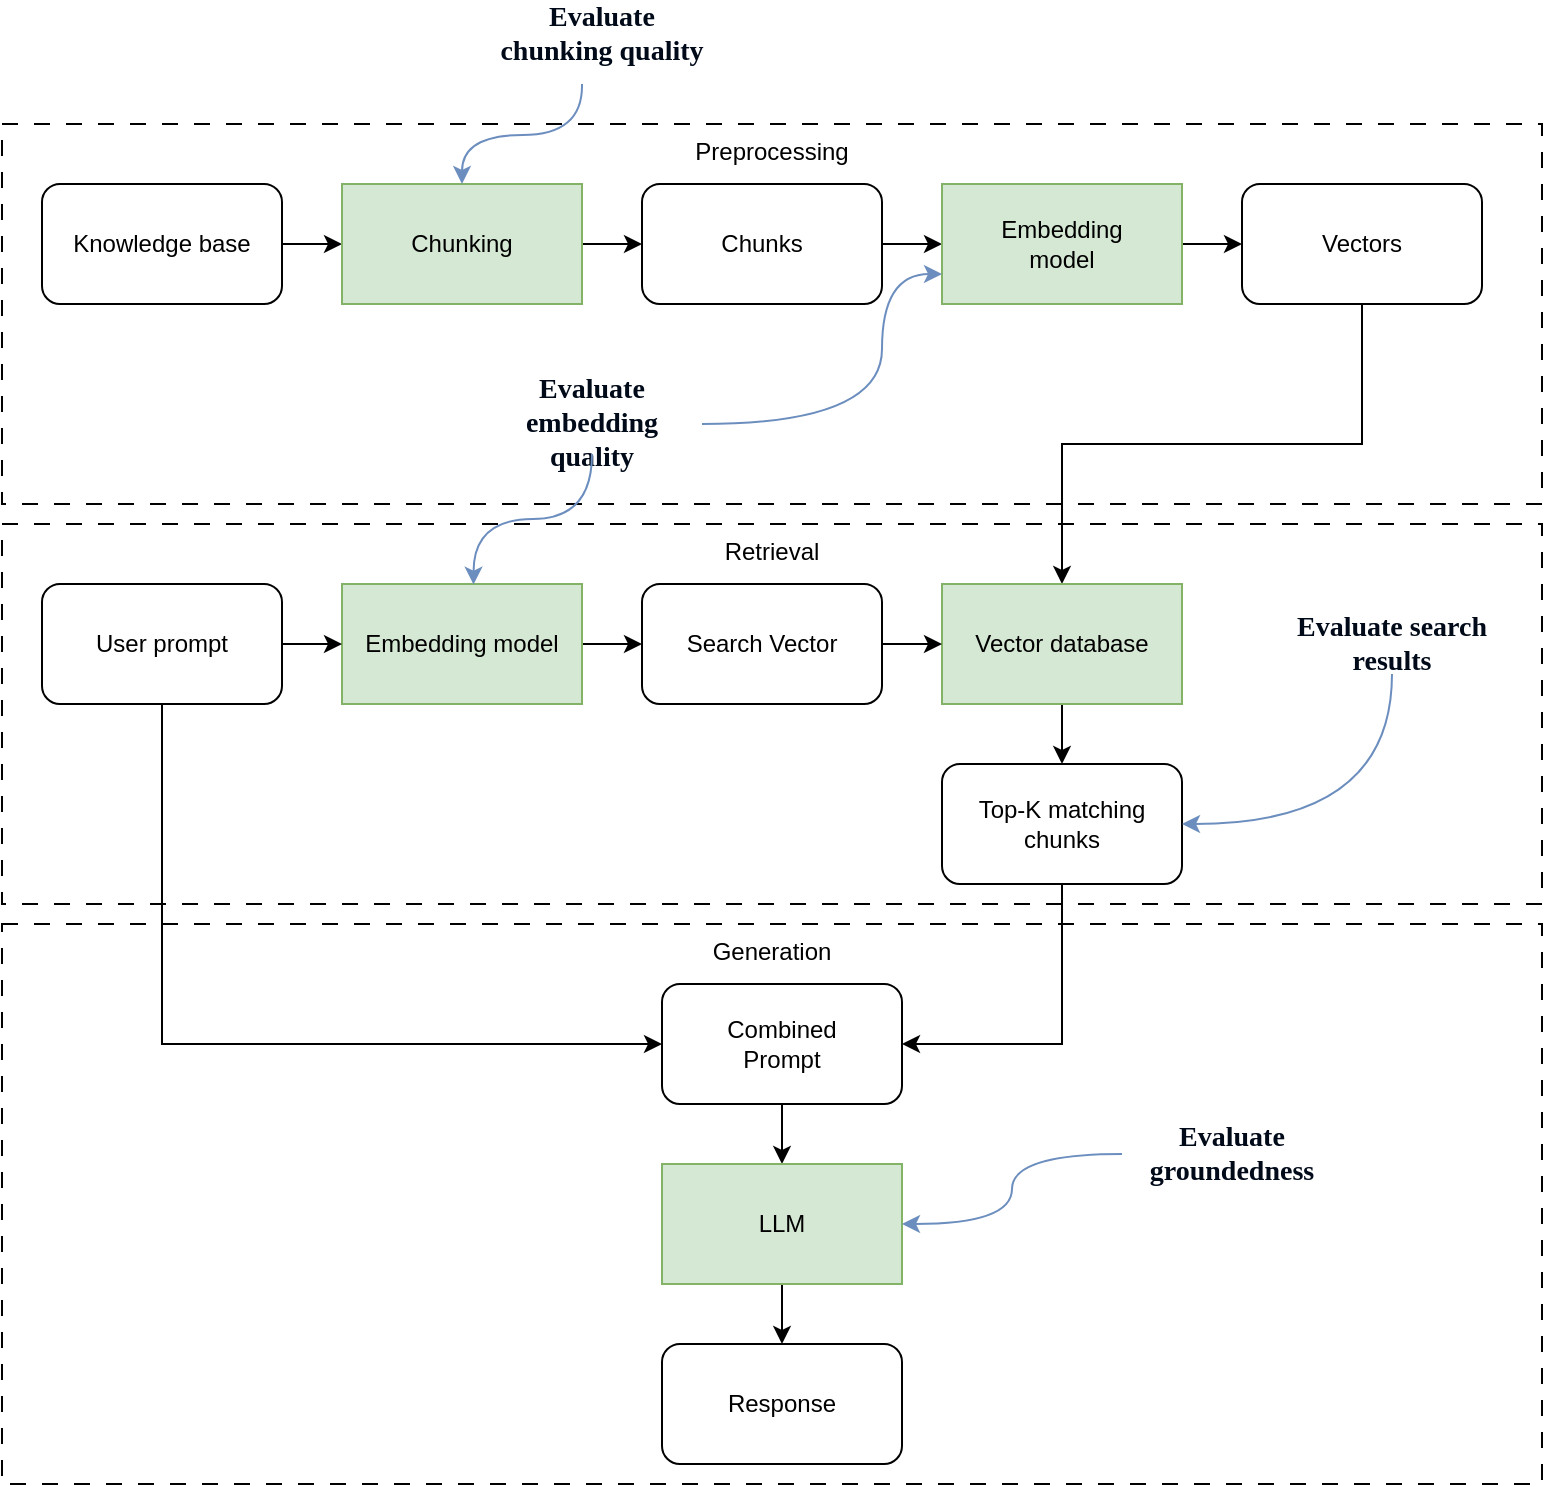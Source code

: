 <mxfile version="26.0.14">
  <diagram name="Page-1" id="yciT8Hi7HAosEdu2nFU1">
    <mxGraphModel dx="2462" dy="989" grid="1" gridSize="10" guides="1" tooltips="1" connect="1" arrows="1" fold="1" page="1" pageScale="1" pageWidth="850" pageHeight="1100" math="0" shadow="0">
      <root>
        <mxCell id="0" />
        <mxCell id="1" parent="0" />
        <mxCell id="IgOAduX1By8mEKTes4mL-27" value="Preprocessing" style="rounded=0;whiteSpace=wrap;html=1;fillColor=none;dashed=1;dashPattern=8 8;verticalAlign=top;" vertex="1" parent="1">
          <mxGeometry x="40" y="110" width="770" height="190" as="geometry" />
        </mxCell>
        <mxCell id="IgOAduX1By8mEKTes4mL-25" value="Retrieval" style="rounded=0;whiteSpace=wrap;html=1;fillColor=none;dashed=1;dashPattern=8 8;verticalAlign=top;" vertex="1" parent="1">
          <mxGeometry x="40" y="310" width="770" height="190" as="geometry" />
        </mxCell>
        <mxCell id="IgOAduX1By8mEKTes4mL-26" value="Generation" style="rounded=0;whiteSpace=wrap;html=1;fillColor=none;dashed=1;dashPattern=8 8;verticalAlign=top;shadow=0;" vertex="1" parent="1">
          <mxGeometry x="40" y="510" width="770" height="280" as="geometry" />
        </mxCell>
        <mxCell id="cOC47AbGKx0B0AlaGBn4-14" style="edgeStyle=orthogonalEdgeStyle;rounded=0;orthogonalLoop=1;jettySize=auto;html=1;entryX=0;entryY=0.5;entryDx=0;entryDy=0;" parent="1" source="cOC47AbGKx0B0AlaGBn4-1" target="cOC47AbGKx0B0AlaGBn4-2" edge="1">
          <mxGeometry relative="1" as="geometry" />
        </mxCell>
        <mxCell id="cOC47AbGKx0B0AlaGBn4-1" value="Knowledge base" style="rounded=1;whiteSpace=wrap;html=1;" parent="1" vertex="1">
          <mxGeometry x="60" y="140" width="120" height="60" as="geometry" />
        </mxCell>
        <mxCell id="cOC47AbGKx0B0AlaGBn4-15" style="edgeStyle=orthogonalEdgeStyle;rounded=0;orthogonalLoop=1;jettySize=auto;html=1;entryX=0;entryY=0.5;entryDx=0;entryDy=0;" parent="1" source="cOC47AbGKx0B0AlaGBn4-2" target="cOC47AbGKx0B0AlaGBn4-3" edge="1">
          <mxGeometry relative="1" as="geometry" />
        </mxCell>
        <mxCell id="cOC47AbGKx0B0AlaGBn4-2" value="Chunking" style="rounded=0;whiteSpace=wrap;html=1;fillColor=#d5e8d4;strokeColor=#82b366;" parent="1" vertex="1">
          <mxGeometry x="210" y="140" width="120" height="60" as="geometry" />
        </mxCell>
        <mxCell id="cOC47AbGKx0B0AlaGBn4-16" style="edgeStyle=orthogonalEdgeStyle;rounded=0;orthogonalLoop=1;jettySize=auto;html=1;entryX=0;entryY=0.5;entryDx=0;entryDy=0;" parent="1" source="cOC47AbGKx0B0AlaGBn4-3" target="cOC47AbGKx0B0AlaGBn4-4" edge="1">
          <mxGeometry relative="1" as="geometry" />
        </mxCell>
        <mxCell id="cOC47AbGKx0B0AlaGBn4-3" value="Chunks" style="rounded=1;whiteSpace=wrap;html=1;" parent="1" vertex="1">
          <mxGeometry x="360" y="140" width="120" height="60" as="geometry" />
        </mxCell>
        <mxCell id="cOC47AbGKx0B0AlaGBn4-12" style="edgeStyle=orthogonalEdgeStyle;rounded=0;orthogonalLoop=1;jettySize=auto;html=1;entryX=0;entryY=0.5;entryDx=0;entryDy=0;" parent="1" source="cOC47AbGKx0B0AlaGBn4-4" target="cOC47AbGKx0B0AlaGBn4-5" edge="1">
          <mxGeometry relative="1" as="geometry" />
        </mxCell>
        <mxCell id="cOC47AbGKx0B0AlaGBn4-4" value="Embedding&lt;div&gt;model&lt;/div&gt;" style="rounded=0;whiteSpace=wrap;html=1;fillColor=#d5e8d4;strokeColor=#82b366;" parent="1" vertex="1">
          <mxGeometry x="510" y="140" width="120" height="60" as="geometry" />
        </mxCell>
        <mxCell id="cOC47AbGKx0B0AlaGBn4-11" style="edgeStyle=orthogonalEdgeStyle;rounded=0;orthogonalLoop=1;jettySize=auto;html=1;entryX=0.5;entryY=0;entryDx=0;entryDy=0;exitX=0.5;exitY=1;exitDx=0;exitDy=0;" parent="1" source="cOC47AbGKx0B0AlaGBn4-5" target="cOC47AbGKx0B0AlaGBn4-6" edge="1">
          <mxGeometry relative="1" as="geometry" />
        </mxCell>
        <mxCell id="cOC47AbGKx0B0AlaGBn4-5" value="Vectors" style="rounded=1;whiteSpace=wrap;html=1;" parent="1" vertex="1">
          <mxGeometry x="660" y="140" width="120" height="60" as="geometry" />
        </mxCell>
        <mxCell id="IgOAduX1By8mEKTes4mL-2" style="edgeStyle=orthogonalEdgeStyle;rounded=0;orthogonalLoop=1;jettySize=auto;html=1;entryX=0.5;entryY=0;entryDx=0;entryDy=0;" edge="1" parent="1" source="cOC47AbGKx0B0AlaGBn4-6" target="IgOAduX1By8mEKTes4mL-1">
          <mxGeometry relative="1" as="geometry" />
        </mxCell>
        <mxCell id="cOC47AbGKx0B0AlaGBn4-6" value="Vector database" style="rounded=0;whiteSpace=wrap;html=1;fillColor=#d5e8d4;strokeColor=#82b366;" parent="1" vertex="1">
          <mxGeometry x="510" y="340" width="120" height="60" as="geometry" />
        </mxCell>
        <mxCell id="IgOAduX1By8mEKTes4mL-7" style="edgeStyle=orthogonalEdgeStyle;rounded=0;orthogonalLoop=1;jettySize=auto;html=1;entryX=0;entryY=0.5;entryDx=0;entryDy=0;" edge="1" parent="1" source="cOC47AbGKx0B0AlaGBn4-7" target="IgOAduX1By8mEKTes4mL-6">
          <mxGeometry relative="1" as="geometry" />
        </mxCell>
        <mxCell id="cOC47AbGKx0B0AlaGBn4-7" value="Embedding model" style="rounded=0;whiteSpace=wrap;html=1;fillColor=#d5e8d4;strokeColor=#82b366;" parent="1" vertex="1">
          <mxGeometry x="210" y="340" width="120" height="60" as="geometry" />
        </mxCell>
        <mxCell id="IgOAduX1By8mEKTes4mL-37" style="edgeStyle=orthogonalEdgeStyle;rounded=0;orthogonalLoop=1;jettySize=auto;html=1;entryX=0;entryY=0.5;entryDx=0;entryDy=0;" edge="1" parent="1" source="cOC47AbGKx0B0AlaGBn4-8" target="cOC47AbGKx0B0AlaGBn4-7">
          <mxGeometry relative="1" as="geometry" />
        </mxCell>
        <mxCell id="IgOAduX1By8mEKTes4mL-38" style="edgeStyle=orthogonalEdgeStyle;rounded=0;orthogonalLoop=1;jettySize=auto;html=1;entryX=0;entryY=0.5;entryDx=0;entryDy=0;exitX=0.5;exitY=1;exitDx=0;exitDy=0;" edge="1" parent="1" source="cOC47AbGKx0B0AlaGBn4-8" target="IgOAduX1By8mEKTes4mL-3">
          <mxGeometry relative="1" as="geometry" />
        </mxCell>
        <mxCell id="cOC47AbGKx0B0AlaGBn4-8" value="User prompt" style="rounded=1;whiteSpace=wrap;html=1;" parent="1" vertex="1">
          <mxGeometry x="60" y="340" width="120" height="60" as="geometry" />
        </mxCell>
        <mxCell id="IgOAduX1By8mEKTes4mL-4" style="edgeStyle=orthogonalEdgeStyle;rounded=0;orthogonalLoop=1;jettySize=auto;html=1;entryX=1;entryY=0.5;entryDx=0;entryDy=0;exitX=0.5;exitY=1;exitDx=0;exitDy=0;" edge="1" parent="1" source="IgOAduX1By8mEKTes4mL-1" target="IgOAduX1By8mEKTes4mL-3">
          <mxGeometry relative="1" as="geometry" />
        </mxCell>
        <mxCell id="IgOAduX1By8mEKTes4mL-1" value="Top-K matching chunks" style="rounded=1;whiteSpace=wrap;html=1;" vertex="1" parent="1">
          <mxGeometry x="510" y="430" width="120" height="60" as="geometry" />
        </mxCell>
        <mxCell id="IgOAduX1By8mEKTes4mL-10" style="edgeStyle=orthogonalEdgeStyle;rounded=0;orthogonalLoop=1;jettySize=auto;html=1;entryX=0.5;entryY=0;entryDx=0;entryDy=0;" edge="1" parent="1" source="IgOAduX1By8mEKTes4mL-3" target="IgOAduX1By8mEKTes4mL-9">
          <mxGeometry relative="1" as="geometry" />
        </mxCell>
        <mxCell id="IgOAduX1By8mEKTes4mL-3" value="Combined&lt;div&gt;Prompt&lt;/div&gt;" style="rounded=1;whiteSpace=wrap;html=1;" vertex="1" parent="1">
          <mxGeometry x="370" y="540" width="120" height="60" as="geometry" />
        </mxCell>
        <mxCell id="IgOAduX1By8mEKTes4mL-8" style="edgeStyle=orthogonalEdgeStyle;rounded=0;orthogonalLoop=1;jettySize=auto;html=1;entryX=0;entryY=0.5;entryDx=0;entryDy=0;" edge="1" parent="1" source="IgOAduX1By8mEKTes4mL-6" target="cOC47AbGKx0B0AlaGBn4-6">
          <mxGeometry relative="1" as="geometry" />
        </mxCell>
        <mxCell id="IgOAduX1By8mEKTes4mL-6" value="Search Vector" style="rounded=1;whiteSpace=wrap;html=1;" vertex="1" parent="1">
          <mxGeometry x="360" y="340" width="120" height="60" as="geometry" />
        </mxCell>
        <mxCell id="IgOAduX1By8mEKTes4mL-12" style="edgeStyle=orthogonalEdgeStyle;rounded=0;orthogonalLoop=1;jettySize=auto;html=1;" edge="1" parent="1" source="IgOAduX1By8mEKTes4mL-9" target="IgOAduX1By8mEKTes4mL-11">
          <mxGeometry relative="1" as="geometry" />
        </mxCell>
        <mxCell id="IgOAduX1By8mEKTes4mL-9" value="LLM" style="rounded=0;whiteSpace=wrap;html=1;fillColor=#d5e8d4;strokeColor=#82b366;" vertex="1" parent="1">
          <mxGeometry x="370" y="630" width="120" height="60" as="geometry" />
        </mxCell>
        <mxCell id="IgOAduX1By8mEKTes4mL-11" value="Response" style="rounded=1;whiteSpace=wrap;html=1;" vertex="1" parent="1">
          <mxGeometry x="370" y="720" width="120" height="60" as="geometry" />
        </mxCell>
        <mxCell id="IgOAduX1By8mEKTes4mL-24" style="edgeStyle=orthogonalEdgeStyle;rounded=0;orthogonalLoop=1;jettySize=auto;html=1;entryX=1;entryY=0.5;entryDx=0;entryDy=0;curved=1;fillColor=#dae8fc;strokeColor=#6c8ebf;" edge="1" parent="1" source="IgOAduX1By8mEKTes4mL-13" target="IgOAduX1By8mEKTes4mL-9">
          <mxGeometry relative="1" as="geometry" />
        </mxCell>
        <mxCell id="IgOAduX1By8mEKTes4mL-13" value="Evaluate groundedness" style="text;html=1;align=center;verticalAlign=middle;whiteSpace=wrap;rounded=0;fontFamily=Ink Free;fontSize=14;fontColor=light-dark(#000a19, #7c92b6);fontStyle=1" vertex="1" parent="1">
          <mxGeometry x="600" y="610" width="110" height="30" as="geometry" />
        </mxCell>
        <mxCell id="IgOAduX1By8mEKTes4mL-23" style="edgeStyle=orthogonalEdgeStyle;rounded=0;orthogonalLoop=1;jettySize=auto;html=1;entryX=1;entryY=0.5;entryDx=0;entryDy=0;exitX=0.5;exitY=1;exitDx=0;exitDy=0;curved=1;fillColor=#dae8fc;strokeColor=#6c8ebf;" edge="1" parent="1" source="IgOAduX1By8mEKTes4mL-14" target="IgOAduX1By8mEKTes4mL-1">
          <mxGeometry relative="1" as="geometry" />
        </mxCell>
        <mxCell id="IgOAduX1By8mEKTes4mL-14" value="Evaluate search results" style="text;html=1;align=center;verticalAlign=middle;whiteSpace=wrap;rounded=0;fontFamily=Ink Free;fontSize=14;fontColor=light-dark(#000a19, #7c92b6);fontStyle=1" vertex="1" parent="1">
          <mxGeometry x="680" y="355" width="110" height="30" as="geometry" />
        </mxCell>
        <mxCell id="IgOAduX1By8mEKTes4mL-19" style="edgeStyle=orthogonalEdgeStyle;rounded=0;orthogonalLoop=1;jettySize=auto;html=1;entryX=0;entryY=0.75;entryDx=0;entryDy=0;curved=1;fillColor=#dae8fc;strokeColor=#6c8ebf;" edge="1" parent="1" source="IgOAduX1By8mEKTes4mL-15" target="cOC47AbGKx0B0AlaGBn4-4">
          <mxGeometry relative="1" as="geometry">
            <Array as="points">
              <mxPoint x="480" y="260" />
              <mxPoint x="480" y="185" />
            </Array>
          </mxGeometry>
        </mxCell>
        <mxCell id="IgOAduX1By8mEKTes4mL-15" value="Evaluate embedding quality" style="text;html=1;align=center;verticalAlign=middle;whiteSpace=wrap;rounded=0;fontFamily=Ink Free;fontSize=14;fontColor=light-dark(#000a19, #7c92b6);fontStyle=1" vertex="1" parent="1">
          <mxGeometry x="280" y="245" width="110" height="30" as="geometry" />
        </mxCell>
        <mxCell id="IgOAduX1By8mEKTes4mL-18" style="edgeStyle=orthogonalEdgeStyle;rounded=0;orthogonalLoop=1;jettySize=auto;html=1;entryX=0.5;entryY=0;entryDx=0;entryDy=0;curved=1;fillColor=#dae8fc;strokeColor=#6c8ebf;" edge="1" parent="1" target="cOC47AbGKx0B0AlaGBn4-2">
          <mxGeometry relative="1" as="geometry">
            <mxPoint x="330" y="90" as="sourcePoint" />
          </mxGeometry>
        </mxCell>
        <mxCell id="IgOAduX1By8mEKTes4mL-16" value="Evaluate chunking quality" style="text;html=1;align=center;verticalAlign=middle;whiteSpace=wrap;rounded=0;fontFamily=Ink Free;fontSize=14;fontColor=light-dark(#000a19, #7c92b6);labelBorderColor=none;fontStyle=1" vertex="1" parent="1">
          <mxGeometry x="285" y="50" width="110" height="30" as="geometry" />
        </mxCell>
        <mxCell id="IgOAduX1By8mEKTes4mL-20" style="edgeStyle=orthogonalEdgeStyle;rounded=0;orthogonalLoop=1;jettySize=auto;html=1;entryX=0.548;entryY=0.005;entryDx=0;entryDy=0;entryPerimeter=0;curved=1;fillColor=#dae8fc;strokeColor=#6c8ebf;" edge="1" parent="1" source="IgOAduX1By8mEKTes4mL-15" target="cOC47AbGKx0B0AlaGBn4-7">
          <mxGeometry relative="1" as="geometry" />
        </mxCell>
      </root>
    </mxGraphModel>
  </diagram>
</mxfile>
